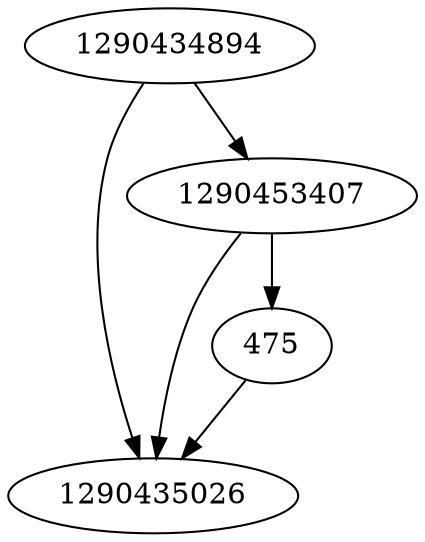 strict digraph  {
1290435026;
475;
1290434894;
1290453407;
475 -> 1290435026;
1290434894 -> 1290435026;
1290434894 -> 1290453407;
1290453407 -> 1290435026;
1290453407 -> 475;
}
